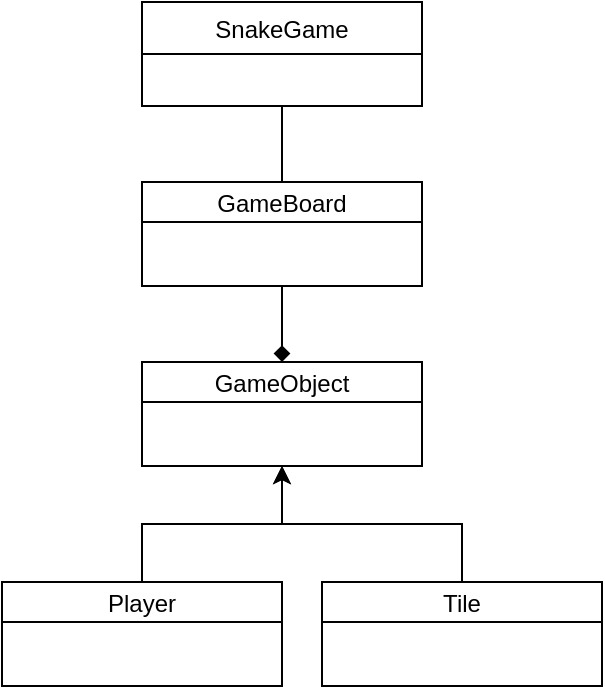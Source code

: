 <mxfile version="14.1.8" type="device"><diagram id="Qipp3uvaF7ENZ0OujcmZ" name="Strona-1"><mxGraphModel dx="1102" dy="642" grid="1" gridSize="10" guides="1" tooltips="1" connect="1" arrows="1" fold="1" page="1" pageScale="1" pageWidth="827" pageHeight="1169" math="0" shadow="0"><root><mxCell id="0"/><mxCell id="1" parent="0"/><mxCell id="oSqDE4oiycv5bdOzvuc2-10" style="edgeStyle=orthogonalEdgeStyle;rounded=0;orthogonalLoop=1;jettySize=auto;html=1;entryX=0.5;entryY=1;entryDx=0;entryDy=0;endArrow=none;endFill=0;" edge="1" parent="1" source="oSqDE4oiycv5bdOzvuc2-2" target="oSqDE4oiycv5bdOzvuc2-9"><mxGeometry relative="1" as="geometry"/></mxCell><mxCell id="oSqDE4oiycv5bdOzvuc2-17" style="edgeStyle=orthogonalEdgeStyle;rounded=0;orthogonalLoop=1;jettySize=auto;html=1;endArrow=diamond;endFill=1;entryX=0.5;entryY=0;entryDx=0;entryDy=0;" edge="1" parent="1" source="oSqDE4oiycv5bdOzvuc2-2" target="oSqDE4oiycv5bdOzvuc2-14"><mxGeometry relative="1" as="geometry"><mxPoint x="360" y="146" as="targetPoint"/></mxGeometry></mxCell><mxCell id="oSqDE4oiycv5bdOzvuc2-2" value="GameBoard" style="swimlane;fontStyle=0;childLayout=stackLayout;horizontal=1;startSize=20;fillColor=none;horizontalStack=0;resizeParent=1;resizeParentMax=0;resizeLast=0;collapsible=1;marginBottom=0;" vertex="1" parent="1"><mxGeometry x="120" y="150" width="140" height="52" as="geometry"><mxRectangle x="100" y="50" width="100" height="26" as="alternateBounds"/></mxGeometry></mxCell><mxCell id="oSqDE4oiycv5bdOzvuc2-9" value="SnakeGame" style="swimlane;fontStyle=0;childLayout=stackLayout;horizontal=1;startSize=26;fillColor=none;horizontalStack=0;resizeParent=1;resizeParentMax=0;resizeLast=0;collapsible=1;marginBottom=0;" vertex="1" parent="1"><mxGeometry x="120" y="60" width="140" height="52" as="geometry"><mxRectangle x="100" y="50" width="100" height="26" as="alternateBounds"/></mxGeometry></mxCell><mxCell id="oSqDE4oiycv5bdOzvuc2-15" style="edgeStyle=orthogonalEdgeStyle;rounded=0;orthogonalLoop=1;jettySize=auto;html=1;entryX=0.5;entryY=1;entryDx=0;entryDy=0;endArrow=classic;endFill=1;" edge="1" parent="1" source="oSqDE4oiycv5bdOzvuc2-11" target="oSqDE4oiycv5bdOzvuc2-14"><mxGeometry relative="1" as="geometry"/></mxCell><mxCell id="oSqDE4oiycv5bdOzvuc2-11" value="Player" style="swimlane;fontStyle=0;childLayout=stackLayout;horizontal=1;startSize=20;fillColor=none;horizontalStack=0;resizeParent=1;resizeParentMax=0;resizeLast=0;collapsible=1;marginBottom=0;" vertex="1" parent="1"><mxGeometry x="50" y="350" width="140" height="52" as="geometry"><mxRectangle x="100" y="50" width="100" height="26" as="alternateBounds"/></mxGeometry></mxCell><mxCell id="oSqDE4oiycv5bdOzvuc2-16" style="edgeStyle=orthogonalEdgeStyle;rounded=0;orthogonalLoop=1;jettySize=auto;html=1;entryX=0.5;entryY=1;entryDx=0;entryDy=0;endArrow=classic;endFill=1;" edge="1" parent="1" source="oSqDE4oiycv5bdOzvuc2-12" target="oSqDE4oiycv5bdOzvuc2-14"><mxGeometry relative="1" as="geometry"/></mxCell><mxCell id="oSqDE4oiycv5bdOzvuc2-12" value="Tile" style="swimlane;fontStyle=0;childLayout=stackLayout;horizontal=1;startSize=20;fillColor=none;horizontalStack=0;resizeParent=1;resizeParentMax=0;resizeLast=0;collapsible=1;marginBottom=0;" vertex="1" parent="1"><mxGeometry x="210" y="350" width="140" height="52" as="geometry"><mxRectangle x="100" y="50" width="100" height="26" as="alternateBounds"/></mxGeometry></mxCell><mxCell id="oSqDE4oiycv5bdOzvuc2-14" value="GameObject" style="swimlane;fontStyle=0;childLayout=stackLayout;horizontal=1;startSize=20;fillColor=none;horizontalStack=0;resizeParent=1;resizeParentMax=0;resizeLast=0;collapsible=1;marginBottom=0;" vertex="1" parent="1"><mxGeometry x="120" y="240" width="140" height="52" as="geometry"><mxRectangle x="100" y="50" width="100" height="26" as="alternateBounds"/></mxGeometry></mxCell></root></mxGraphModel></diagram></mxfile>